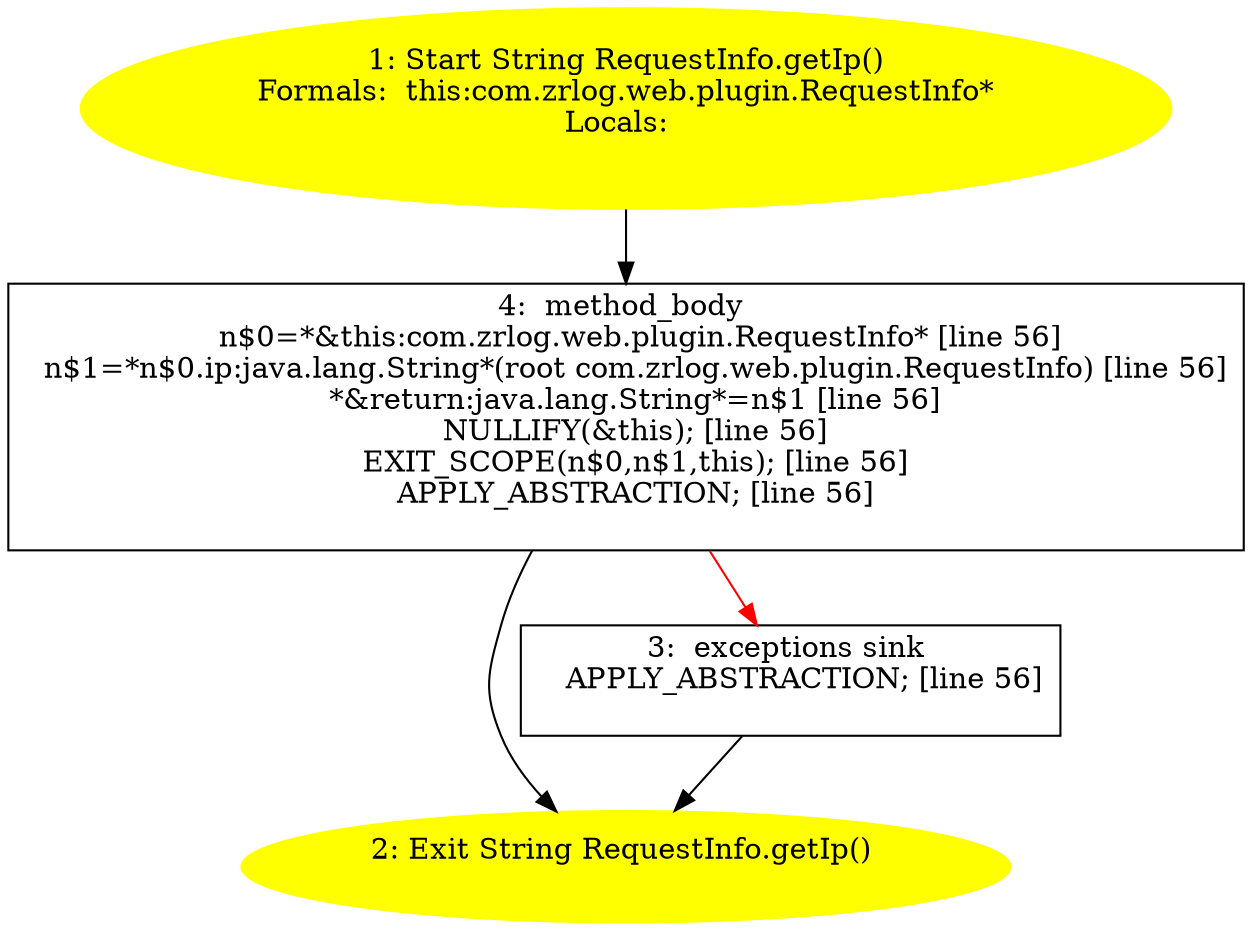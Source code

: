 /* @generated */
digraph cfg {
"com.zrlog.web.plugin.RequestInfo.getIp():java.lang.String.0c6ccb505413f22de6aa06b22a7a1dcd_1" [label="1: Start String RequestInfo.getIp()\nFormals:  this:com.zrlog.web.plugin.RequestInfo*\nLocals:  \n  " color=yellow style=filled]
	

	 "com.zrlog.web.plugin.RequestInfo.getIp():java.lang.String.0c6ccb505413f22de6aa06b22a7a1dcd_1" -> "com.zrlog.web.plugin.RequestInfo.getIp():java.lang.String.0c6ccb505413f22de6aa06b22a7a1dcd_4" ;
"com.zrlog.web.plugin.RequestInfo.getIp():java.lang.String.0c6ccb505413f22de6aa06b22a7a1dcd_2" [label="2: Exit String RequestInfo.getIp() \n  " color=yellow style=filled]
	

"com.zrlog.web.plugin.RequestInfo.getIp():java.lang.String.0c6ccb505413f22de6aa06b22a7a1dcd_3" [label="3:  exceptions sink \n   APPLY_ABSTRACTION; [line 56]\n " shape="box"]
	

	 "com.zrlog.web.plugin.RequestInfo.getIp():java.lang.String.0c6ccb505413f22de6aa06b22a7a1dcd_3" -> "com.zrlog.web.plugin.RequestInfo.getIp():java.lang.String.0c6ccb505413f22de6aa06b22a7a1dcd_2" ;
"com.zrlog.web.plugin.RequestInfo.getIp():java.lang.String.0c6ccb505413f22de6aa06b22a7a1dcd_4" [label="4:  method_body \n   n$0=*&this:com.zrlog.web.plugin.RequestInfo* [line 56]\n  n$1=*n$0.ip:java.lang.String*(root com.zrlog.web.plugin.RequestInfo) [line 56]\n  *&return:java.lang.String*=n$1 [line 56]\n  NULLIFY(&this); [line 56]\n  EXIT_SCOPE(n$0,n$1,this); [line 56]\n  APPLY_ABSTRACTION; [line 56]\n " shape="box"]
	

	 "com.zrlog.web.plugin.RequestInfo.getIp():java.lang.String.0c6ccb505413f22de6aa06b22a7a1dcd_4" -> "com.zrlog.web.plugin.RequestInfo.getIp():java.lang.String.0c6ccb505413f22de6aa06b22a7a1dcd_2" ;
	 "com.zrlog.web.plugin.RequestInfo.getIp():java.lang.String.0c6ccb505413f22de6aa06b22a7a1dcd_4" -> "com.zrlog.web.plugin.RequestInfo.getIp():java.lang.String.0c6ccb505413f22de6aa06b22a7a1dcd_3" [color="red" ];
}
